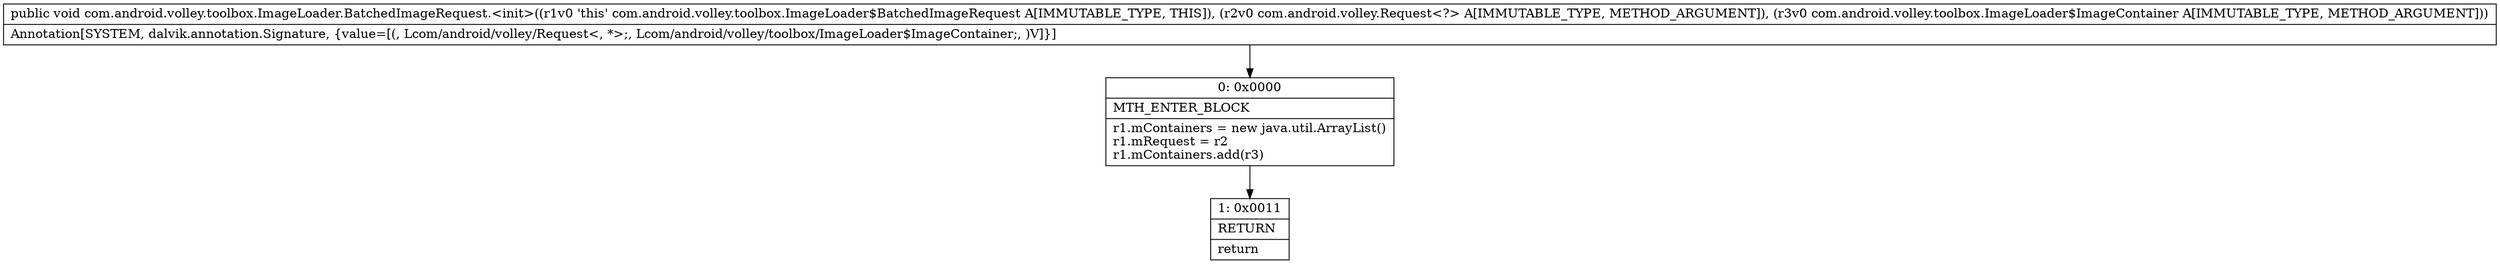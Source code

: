 digraph "CFG forcom.android.volley.toolbox.ImageLoader.BatchedImageRequest.\<init\>(Lcom\/android\/volley\/Request;Lcom\/android\/volley\/toolbox\/ImageLoader$ImageContainer;)V" {
Node_0 [shape=record,label="{0\:\ 0x0000|MTH_ENTER_BLOCK\l|r1.mContainers = new java.util.ArrayList()\lr1.mRequest = r2\lr1.mContainers.add(r3)\l}"];
Node_1 [shape=record,label="{1\:\ 0x0011|RETURN\l|return\l}"];
MethodNode[shape=record,label="{public void com.android.volley.toolbox.ImageLoader.BatchedImageRequest.\<init\>((r1v0 'this' com.android.volley.toolbox.ImageLoader$BatchedImageRequest A[IMMUTABLE_TYPE, THIS]), (r2v0 com.android.volley.Request\<?\> A[IMMUTABLE_TYPE, METHOD_ARGUMENT]), (r3v0 com.android.volley.toolbox.ImageLoader$ImageContainer A[IMMUTABLE_TYPE, METHOD_ARGUMENT]))  | Annotation[SYSTEM, dalvik.annotation.Signature, \{value=[(, Lcom\/android\/volley\/Request\<, *\>;, Lcom\/android\/volley\/toolbox\/ImageLoader$ImageContainer;, )V]\}]\l}"];
MethodNode -> Node_0;
Node_0 -> Node_1;
}

